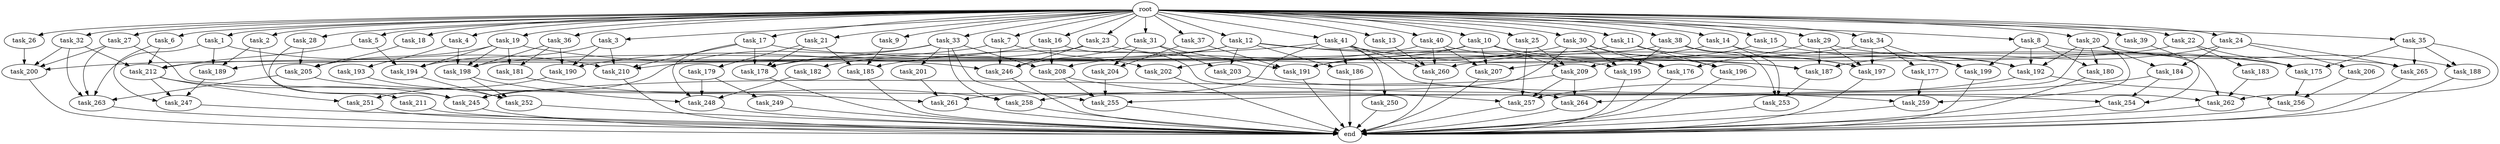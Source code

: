 digraph G {
  task_208 [size="1391569403.904000"];
  task_9 [size="1.024000"];
  task_191 [size="1322849927.168000"];
  task_247 [size="764504178.688000"];
  task_27 [size="1.024000"];
  task_251 [size="446676598.784000"];
  task_4 [size="1.024000"];
  task_2 [size="1.024000"];
  task_13 [size="1.024000"];
  task_260 [size="1941325217.792000"];
  task_256 [size="1700807049.216000"];
  task_207 [size="901943132.160000"];
  task_186 [size="764504178.688000"];
  task_41 [size="1.024000"];
  task_177 [size="420906795.008000"];
  task_245 [size="1494648619.008000"];
  task_6 [size="1.024000"];
  task_32 [size="1.024000"];
  task_175 [size="1211180777.472000"];
  task_189 [size="798863917.056000"];
  task_188 [size="274877906.944000"];
  task_33 [size="1.024000"];
  task_259 [size="824633720.832000"];
  task_183 [size="137438953.472000"];
  task_31 [size="1.024000"];
  task_14 [size="1.024000"];
  task_36 [size="1.024000"];
  task_16 [size="1.024000"];
  task_185 [size="2267742732.288000"];
  task_249 [size="309237645.312000"];
  task_263 [size="1039382085.632000"];
  task_40 [size="1.024000"];
  task_252 [size="1632087572.480000"];
  task_15 [size="1.024000"];
  task_10 [size="1.024000"];
  task_29 [size="1.024000"];
  task_199 [size="1005022347.264000"];
  task_209 [size="738734374.912000"];
  task_250 [size="549755813.888000"];
  task_190 [size="807453851.648000"];
  task_26 [size="1.024000"];
  task_25 [size="1.024000"];
  task_201 [size="420906795.008000"];
  end [size="0.000000"];
  task_192 [size="558345748.480000"];
  task_19 [size="1.024000"];
  task_180 [size="171798691.840000"];
  task_18 [size="1.024000"];
  task_12 [size="1.024000"];
  task_210 [size="266287972.352000"];
  task_182 [size="858993459.200000"];
  task_197 [size="1262720385.024000"];
  task_253 [size="1047972020.224000"];
  task_202 [size="833223655.424000"];
  task_246 [size="1726576852.992000"];
  task_261 [size="1425929142.272000"];
  task_184 [size="833223655.424000"];
  task_21 [size="1.024000"];
  task_264 [size="2104533975.040000"];
  task_37 [size="1.024000"];
  task_265 [size="1047972020.224000"];
  task_196 [size="1245540515.840000"];
  task_187 [size="1400159338.496000"];
  task_23 [size="1.024000"];
  task_176 [size="1322849927.168000"];
  task_248 [size="1795296329.728000"];
  root [size="0.000000"];
  task_5 [size="1.024000"];
  task_195 [size="987842478.080000"];
  task_193 [size="34359738.368000"];
  task_11 [size="1.024000"];
  task_258 [size="1047972020.224000"];
  task_194 [size="695784701.952000"];
  task_179 [size="858993459.200000"];
  task_200 [size="1580547964.928000"];
  task_3 [size="1.024000"];
  task_212 [size="979252543.488000"];
  task_206 [size="695784701.952000"];
  task_39 [size="1.024000"];
  task_22 [size="1.024000"];
  task_7 [size="1.024000"];
  task_28 [size="1.024000"];
  task_34 [size="1.024000"];
  task_262 [size="1013612281.856000"];
  task_254 [size="1554778161.152000"];
  task_257 [size="1211180777.472000"];
  task_211 [size="695784701.952000"];
  task_17 [size="1.024000"];
  task_198 [size="867583393.792000"];
  task_20 [size="1.024000"];
  task_178 [size="1571958030.336000"];
  task_205 [size="1700807049.216000"];
  task_1 [size="1.024000"];
  task_181 [size="618475290.624000"];
  task_204 [size="558345748.480000"];
  task_35 [size="1.024000"];
  task_30 [size="1.024000"];
  task_203 [size="635655159.808000"];
  task_38 [size="1.024000"];
  task_24 [size="1.024000"];
  task_255 [size="773094113.280000"];
  task_8 [size="1.024000"];

  task_208 -> task_255 [size="134217728.000000"];
  task_208 -> task_257 [size="134217728.000000"];
  task_9 -> task_185 [size="838860800.000000"];
  task_191 -> end [size="1.000000"];
  task_247 -> end [size="1.000000"];
  task_27 -> task_263 [size="536870912.000000"];
  task_27 -> task_200 [size="536870912.000000"];
  task_27 -> task_254 [size="536870912.000000"];
  task_251 -> end [size="1.000000"];
  task_4 -> task_193 [size="33554432.000000"];
  task_4 -> task_198 [size="33554432.000000"];
  task_2 -> task_189 [size="209715200.000000"];
  task_2 -> task_245 [size="209715200.000000"];
  task_13 -> task_260 [size="411041792.000000"];
  task_260 -> end [size="1.000000"];
  task_256 -> end [size="1.000000"];
  task_207 -> end [size="1.000000"];
  task_186 -> end [size="1.000000"];
  task_41 -> task_187 [size="536870912.000000"];
  task_41 -> task_250 [size="536870912.000000"];
  task_41 -> task_185 [size="536870912.000000"];
  task_41 -> task_260 [size="536870912.000000"];
  task_41 -> task_259 [size="536870912.000000"];
  task_41 -> task_186 [size="536870912.000000"];
  task_41 -> task_258 [size="536870912.000000"];
  task_177 -> task_259 [size="134217728.000000"];
  task_245 -> end [size="1.000000"];
  task_6 -> task_247 [size="411041792.000000"];
  task_6 -> task_212 [size="411041792.000000"];
  task_32 -> task_263 [size="33554432.000000"];
  task_32 -> task_200 [size="33554432.000000"];
  task_32 -> task_212 [size="33554432.000000"];
  task_175 -> task_256 [size="679477248.000000"];
  task_189 -> task_247 [size="33554432.000000"];
  task_188 -> end [size="1.000000"];
  task_33 -> task_245 [size="411041792.000000"];
  task_33 -> task_201 [size="411041792.000000"];
  task_33 -> task_208 [size="411041792.000000"];
  task_33 -> task_255 [size="411041792.000000"];
  task_33 -> task_258 [size="411041792.000000"];
  task_33 -> task_178 [size="411041792.000000"];
  task_259 -> end [size="1.000000"];
  task_183 -> task_262 [size="411041792.000000"];
  task_31 -> task_203 [size="411041792.000000"];
  task_31 -> task_246 [size="411041792.000000"];
  task_31 -> task_204 [size="411041792.000000"];
  task_31 -> task_191 [size="411041792.000000"];
  task_14 -> task_199 [size="536870912.000000"];
  task_14 -> task_253 [size="536870912.000000"];
  task_14 -> task_191 [size="536870912.000000"];
  task_36 -> task_198 [size="301989888.000000"];
  task_36 -> task_181 [size="301989888.000000"];
  task_36 -> task_190 [size="301989888.000000"];
  task_16 -> task_262 [size="411041792.000000"];
  task_16 -> task_208 [size="411041792.000000"];
  task_16 -> task_190 [size="411041792.000000"];
  task_185 -> end [size="1.000000"];
  task_249 -> end [size="1.000000"];
  task_263 -> end [size="1.000000"];
  task_40 -> task_207 [size="536870912.000000"];
  task_40 -> task_176 [size="536870912.000000"];
  task_40 -> task_260 [size="536870912.000000"];
  task_40 -> task_208 [size="536870912.000000"];
  task_252 -> end [size="1.000000"];
  task_15 -> task_209 [size="301989888.000000"];
  task_15 -> task_192 [size="301989888.000000"];
  task_10 -> task_209 [size="209715200.000000"];
  task_10 -> task_207 [size="209715200.000000"];
  task_10 -> task_191 [size="209715200.000000"];
  task_10 -> task_197 [size="209715200.000000"];
  task_10 -> task_212 [size="209715200.000000"];
  task_29 -> task_175 [size="75497472.000000"];
  task_29 -> task_187 [size="75497472.000000"];
  task_29 -> task_176 [size="75497472.000000"];
  task_29 -> task_197 [size="75497472.000000"];
  task_199 -> end [size="1.000000"];
  task_209 -> task_245 [size="536870912.000000"];
  task_209 -> task_257 [size="536870912.000000"];
  task_209 -> task_264 [size="536870912.000000"];
  task_250 -> end [size="1.000000"];
  task_190 -> task_251 [size="134217728.000000"];
  task_26 -> task_200 [size="838860800.000000"];
  task_25 -> task_209 [size="209715200.000000"];
  task_25 -> task_257 [size="209715200.000000"];
  task_201 -> task_261 [size="301989888.000000"];
  task_192 -> task_256 [size="301989888.000000"];
  task_192 -> task_257 [size="301989888.000000"];
  task_19 -> task_194 [size="301989888.000000"];
  task_19 -> task_246 [size="301989888.000000"];
  task_19 -> task_198 [size="301989888.000000"];
  task_19 -> task_181 [size="301989888.000000"];
  task_19 -> task_205 [size="301989888.000000"];
  task_180 -> end [size="1.000000"];
  task_18 -> task_205 [size="679477248.000000"];
  task_12 -> task_186 [size="209715200.000000"];
  task_12 -> task_203 [size="209715200.000000"];
  task_12 -> task_195 [size="209715200.000000"];
  task_12 -> task_198 [size="209715200.000000"];
  task_12 -> task_265 [size="209715200.000000"];
  task_12 -> task_178 [size="209715200.000000"];
  task_210 -> end [size="1.000000"];
  task_182 -> task_248 [size="536870912.000000"];
  task_197 -> end [size="1.000000"];
  task_253 -> end [size="1.000000"];
  task_202 -> end [size="1.000000"];
  task_246 -> end [size="1.000000"];
  task_261 -> end [size="1.000000"];
  task_184 -> task_264 [size="679477248.000000"];
  task_184 -> task_254 [size="679477248.000000"];
  task_21 -> task_185 [size="838860800.000000"];
  task_21 -> task_179 [size="838860800.000000"];
  task_21 -> task_178 [size="838860800.000000"];
  task_264 -> end [size="1.000000"];
  task_37 -> task_204 [size="134217728.000000"];
  task_37 -> task_191 [size="134217728.000000"];
  task_265 -> end [size="1.000000"];
  task_196 -> end [size="1.000000"];
  task_187 -> task_253 [size="411041792.000000"];
  task_23 -> task_175 [size="838860800.000000"];
  task_23 -> task_246 [size="838860800.000000"];
  task_23 -> task_182 [size="838860800.000000"];
  task_176 -> end [size="1.000000"];
  task_248 -> end [size="1.000000"];
  root -> task_12 [size="1.000000"];
  root -> task_36 [size="1.000000"];
  root -> task_16 [size="1.000000"];
  root -> task_9 [size="1.000000"];
  root -> task_39 [size="1.000000"];
  root -> task_11 [size="1.000000"];
  root -> task_22 [size="1.000000"];
  root -> task_7 [size="1.000000"];
  root -> task_33 [size="1.000000"];
  root -> task_28 [size="1.000000"];
  root -> task_4 [size="1.000000"];
  root -> task_34 [size="1.000000"];
  root -> task_2 [size="1.000000"];
  root -> task_15 [size="1.000000"];
  root -> task_10 [size="1.000000"];
  root -> task_29 [size="1.000000"];
  root -> task_21 [size="1.000000"];
  root -> task_17 [size="1.000000"];
  root -> task_18 [size="1.000000"];
  root -> task_41 [size="1.000000"];
  root -> task_20 [size="1.000000"];
  root -> task_23 [size="1.000000"];
  root -> task_6 [size="1.000000"];
  root -> task_32 [size="1.000000"];
  root -> task_5 [size="1.000000"];
  root -> task_37 [size="1.000000"];
  root -> task_26 [size="1.000000"];
  root -> task_25 [size="1.000000"];
  root -> task_31 [size="1.000000"];
  root -> task_35 [size="1.000000"];
  root -> task_13 [size="1.000000"];
  root -> task_30 [size="1.000000"];
  root -> task_19 [size="1.000000"];
  root -> task_1 [size="1.000000"];
  root -> task_40 [size="1.000000"];
  root -> task_38 [size="1.000000"];
  root -> task_24 [size="1.000000"];
  root -> task_3 [size="1.000000"];
  root -> task_8 [size="1.000000"];
  root -> task_27 [size="1.000000"];
  root -> task_14 [size="1.000000"];
  task_5 -> task_194 [size="301989888.000000"];
  task_5 -> task_212 [size="301989888.000000"];
  task_195 -> end [size="1.000000"];
  task_193 -> task_252 [size="75497472.000000"];
  task_11 -> task_189 [size="536870912.000000"];
  task_11 -> task_197 [size="536870912.000000"];
  task_11 -> task_196 [size="536870912.000000"];
  task_258 -> end [size="1.000000"];
  task_194 -> task_252 [size="679477248.000000"];
  task_179 -> task_248 [size="301989888.000000"];
  task_179 -> task_249 [size="301989888.000000"];
  task_200 -> end [size="1.000000"];
  task_3 -> task_194 [size="75497472.000000"];
  task_3 -> task_210 [size="75497472.000000"];
  task_3 -> task_190 [size="75497472.000000"];
  task_212 -> task_245 [size="301989888.000000"];
  task_212 -> task_247 [size="301989888.000000"];
  task_212 -> task_251 [size="301989888.000000"];
  task_206 -> task_256 [size="679477248.000000"];
  task_39 -> task_254 [size="301989888.000000"];
  task_22 -> task_175 [size="134217728.000000"];
  task_22 -> task_207 [size="134217728.000000"];
  task_22 -> task_183 [size="134217728.000000"];
  task_7 -> task_246 [size="134217728.000000"];
  task_7 -> task_202 [size="134217728.000000"];
  task_7 -> task_200 [size="134217728.000000"];
  task_28 -> task_205 [size="679477248.000000"];
  task_28 -> task_211 [size="679477248.000000"];
  task_34 -> task_199 [size="411041792.000000"];
  task_34 -> task_260 [size="411041792.000000"];
  task_34 -> task_177 [size="411041792.000000"];
  task_34 -> task_197 [size="411041792.000000"];
  task_262 -> end [size="1.000000"];
  task_254 -> end [size="1.000000"];
  task_257 -> end [size="1.000000"];
  task_211 -> end [size="1.000000"];
  task_17 -> task_187 [size="75497472.000000"];
  task_17 -> task_210 [size="75497472.000000"];
  task_17 -> task_248 [size="75497472.000000"];
  task_17 -> task_178 [size="75497472.000000"];
  task_198 -> task_252 [size="838860800.000000"];
  task_198 -> task_248 [size="838860800.000000"];
  task_20 -> task_184 [size="134217728.000000"];
  task_20 -> task_255 [size="134217728.000000"];
  task_20 -> task_192 [size="134217728.000000"];
  task_20 -> task_180 [size="134217728.000000"];
  task_20 -> task_259 [size="134217728.000000"];
  task_20 -> task_188 [size="134217728.000000"];
  task_178 -> end [size="1.000000"];
  task_205 -> task_263 [size="411041792.000000"];
  task_205 -> task_261 [size="411041792.000000"];
  task_1 -> task_263 [size="33554432.000000"];
  task_1 -> task_189 [size="33554432.000000"];
  task_1 -> task_210 [size="33554432.000000"];
  task_181 -> task_258 [size="75497472.000000"];
  task_204 -> task_255 [size="75497472.000000"];
  task_35 -> task_175 [size="134217728.000000"];
  task_35 -> task_262 [size="134217728.000000"];
  task_35 -> task_265 [size="134217728.000000"];
  task_35 -> task_188 [size="134217728.000000"];
  task_30 -> task_176 [size="679477248.000000"];
  task_30 -> task_195 [size="679477248.000000"];
  task_30 -> task_261 [size="679477248.000000"];
  task_30 -> task_196 [size="679477248.000000"];
  task_30 -> task_202 [size="679477248.000000"];
  task_203 -> task_264 [size="838860800.000000"];
  task_38 -> task_195 [size="75497472.000000"];
  task_38 -> task_192 [size="75497472.000000"];
  task_38 -> task_253 [size="75497472.000000"];
  task_38 -> task_210 [size="75497472.000000"];
  task_24 -> task_187 [size="679477248.000000"];
  task_24 -> task_184 [size="679477248.000000"];
  task_24 -> task_265 [size="679477248.000000"];
  task_24 -> task_206 [size="679477248.000000"];
  task_255 -> end [size="1.000000"];
  task_8 -> task_199 [size="33554432.000000"];
  task_8 -> task_192 [size="33554432.000000"];
  task_8 -> task_262 [size="33554432.000000"];
  task_8 -> task_180 [size="33554432.000000"];
}
